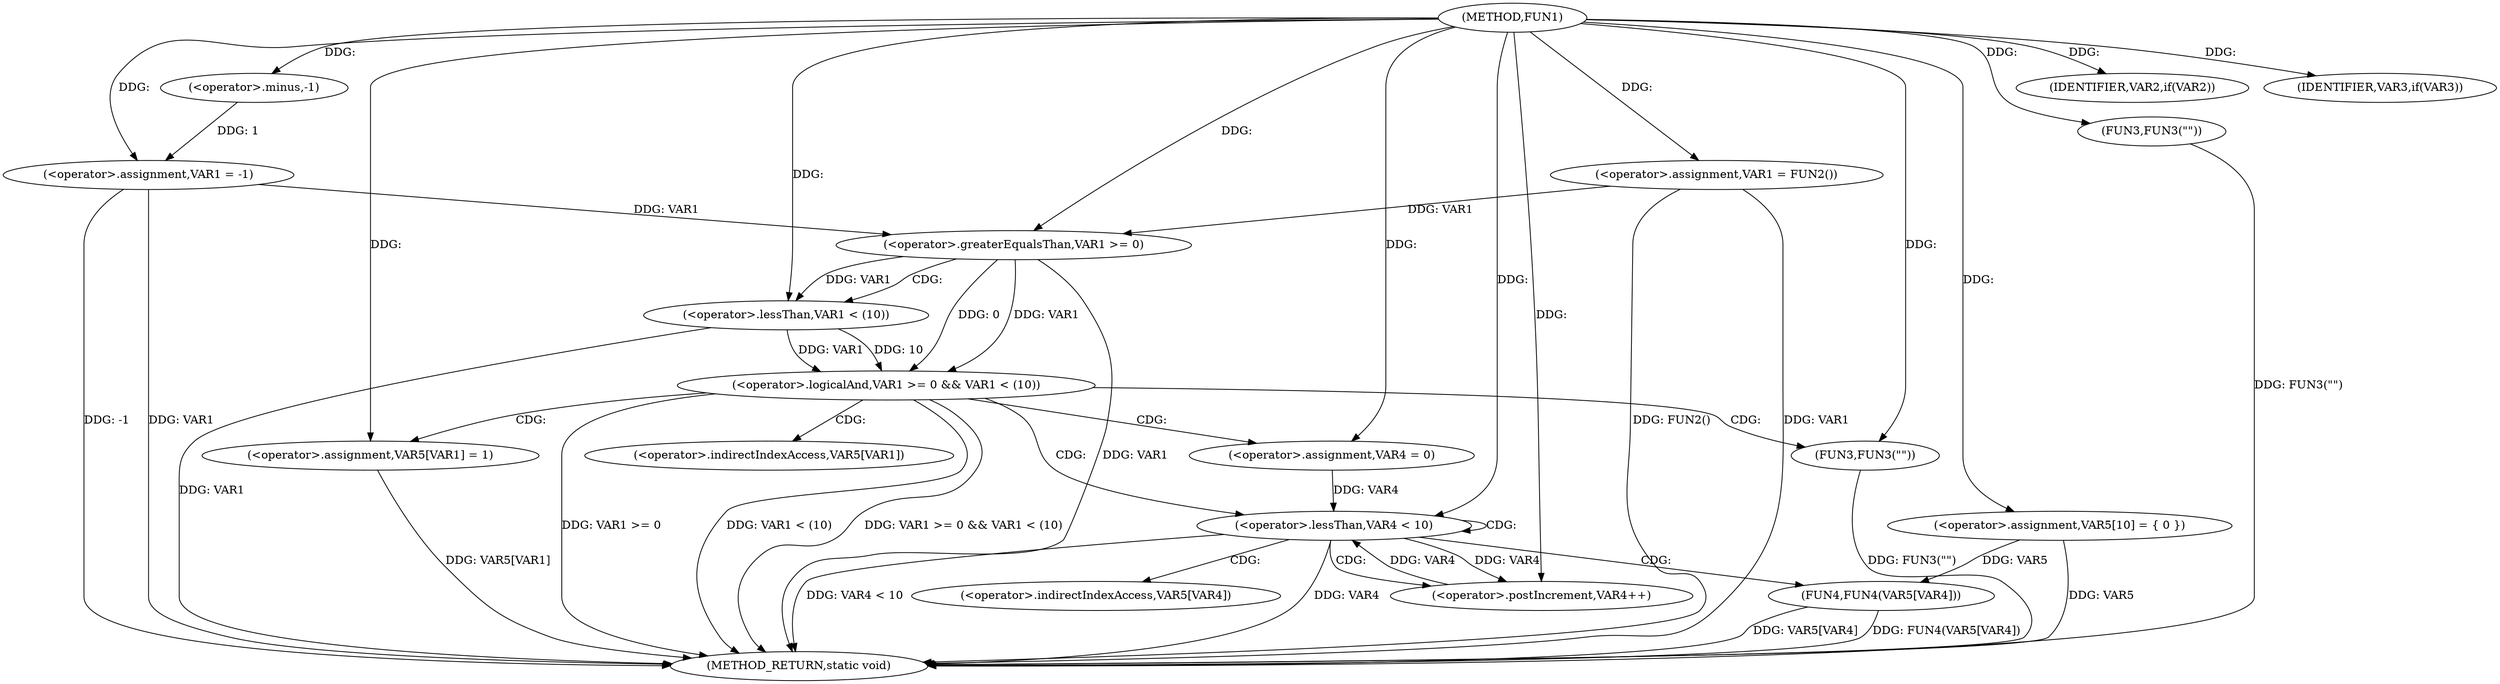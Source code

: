 digraph FUN1 {  
"1000100" [label = "(METHOD,FUN1)" ]
"1000157" [label = "(METHOD_RETURN,static void)" ]
"1000103" [label = "(<operator>.assignment,VAR1 = -1)" ]
"1000105" [label = "(<operator>.minus,-1)" ]
"1000108" [label = "(IDENTIFIER,VAR2,if(VAR2))" ]
"1000110" [label = "(<operator>.assignment,VAR1 = FUN2())" ]
"1000114" [label = "(IDENTIFIER,VAR3,if(VAR3))" ]
"1000116" [label = "(FUN3,FUN3(\"\"))" ]
"1000123" [label = "(<operator>.assignment,VAR5[10] = { 0 })" ]
"1000126" [label = "(<operator>.logicalAnd,VAR1 >= 0 && VAR1 < (10))" ]
"1000127" [label = "(<operator>.greaterEqualsThan,VAR1 >= 0)" ]
"1000130" [label = "(<operator>.lessThan,VAR1 < (10))" ]
"1000134" [label = "(<operator>.assignment,VAR5[VAR1] = 1)" ]
"1000140" [label = "(<operator>.assignment,VAR4 = 0)" ]
"1000143" [label = "(<operator>.lessThan,VAR4 < 10)" ]
"1000146" [label = "(<operator>.postIncrement,VAR4++)" ]
"1000149" [label = "(FUN4,FUN4(VAR5[VAR4]))" ]
"1000155" [label = "(FUN3,FUN3(\"\"))" ]
"1000135" [label = "(<operator>.indirectIndexAccess,VAR5[VAR1])" ]
"1000150" [label = "(<operator>.indirectIndexAccess,VAR5[VAR4])" ]
  "1000103" -> "1000157"  [ label = "DDG: VAR1"] 
  "1000103" -> "1000157"  [ label = "DDG: -1"] 
  "1000149" -> "1000157"  [ label = "DDG: FUN4(VAR5[VAR4])"] 
  "1000126" -> "1000157"  [ label = "DDG: VAR1 >= 0"] 
  "1000110" -> "1000157"  [ label = "DDG: FUN2()"] 
  "1000143" -> "1000157"  [ label = "DDG: VAR4 < 10"] 
  "1000149" -> "1000157"  [ label = "DDG: VAR5[VAR4]"] 
  "1000127" -> "1000157"  [ label = "DDG: VAR1"] 
  "1000126" -> "1000157"  [ label = "DDG: VAR1 < (10)"] 
  "1000126" -> "1000157"  [ label = "DDG: VAR1 >= 0 && VAR1 < (10)"] 
  "1000155" -> "1000157"  [ label = "DDG: FUN3(\"\")"] 
  "1000143" -> "1000157"  [ label = "DDG: VAR4"] 
  "1000134" -> "1000157"  [ label = "DDG: VAR5[VAR1]"] 
  "1000110" -> "1000157"  [ label = "DDG: VAR1"] 
  "1000116" -> "1000157"  [ label = "DDG: FUN3(\"\")"] 
  "1000130" -> "1000157"  [ label = "DDG: VAR1"] 
  "1000123" -> "1000157"  [ label = "DDG: VAR5"] 
  "1000105" -> "1000103"  [ label = "DDG: 1"] 
  "1000100" -> "1000103"  [ label = "DDG: "] 
  "1000100" -> "1000105"  [ label = "DDG: "] 
  "1000100" -> "1000108"  [ label = "DDG: "] 
  "1000100" -> "1000110"  [ label = "DDG: "] 
  "1000100" -> "1000114"  [ label = "DDG: "] 
  "1000100" -> "1000116"  [ label = "DDG: "] 
  "1000100" -> "1000123"  [ label = "DDG: "] 
  "1000127" -> "1000126"  [ label = "DDG: VAR1"] 
  "1000127" -> "1000126"  [ label = "DDG: 0"] 
  "1000103" -> "1000127"  [ label = "DDG: VAR1"] 
  "1000110" -> "1000127"  [ label = "DDG: VAR1"] 
  "1000100" -> "1000127"  [ label = "DDG: "] 
  "1000130" -> "1000126"  [ label = "DDG: VAR1"] 
  "1000130" -> "1000126"  [ label = "DDG: 10"] 
  "1000127" -> "1000130"  [ label = "DDG: VAR1"] 
  "1000100" -> "1000130"  [ label = "DDG: "] 
  "1000100" -> "1000134"  [ label = "DDG: "] 
  "1000100" -> "1000140"  [ label = "DDG: "] 
  "1000140" -> "1000143"  [ label = "DDG: VAR4"] 
  "1000146" -> "1000143"  [ label = "DDG: VAR4"] 
  "1000100" -> "1000143"  [ label = "DDG: "] 
  "1000143" -> "1000146"  [ label = "DDG: VAR4"] 
  "1000100" -> "1000146"  [ label = "DDG: "] 
  "1000123" -> "1000149"  [ label = "DDG: VAR5"] 
  "1000100" -> "1000155"  [ label = "DDG: "] 
  "1000126" -> "1000143"  [ label = "CDG: "] 
  "1000126" -> "1000155"  [ label = "CDG: "] 
  "1000126" -> "1000135"  [ label = "CDG: "] 
  "1000126" -> "1000140"  [ label = "CDG: "] 
  "1000126" -> "1000134"  [ label = "CDG: "] 
  "1000127" -> "1000130"  [ label = "CDG: "] 
  "1000143" -> "1000143"  [ label = "CDG: "] 
  "1000143" -> "1000150"  [ label = "CDG: "] 
  "1000143" -> "1000146"  [ label = "CDG: "] 
  "1000143" -> "1000149"  [ label = "CDG: "] 
}

